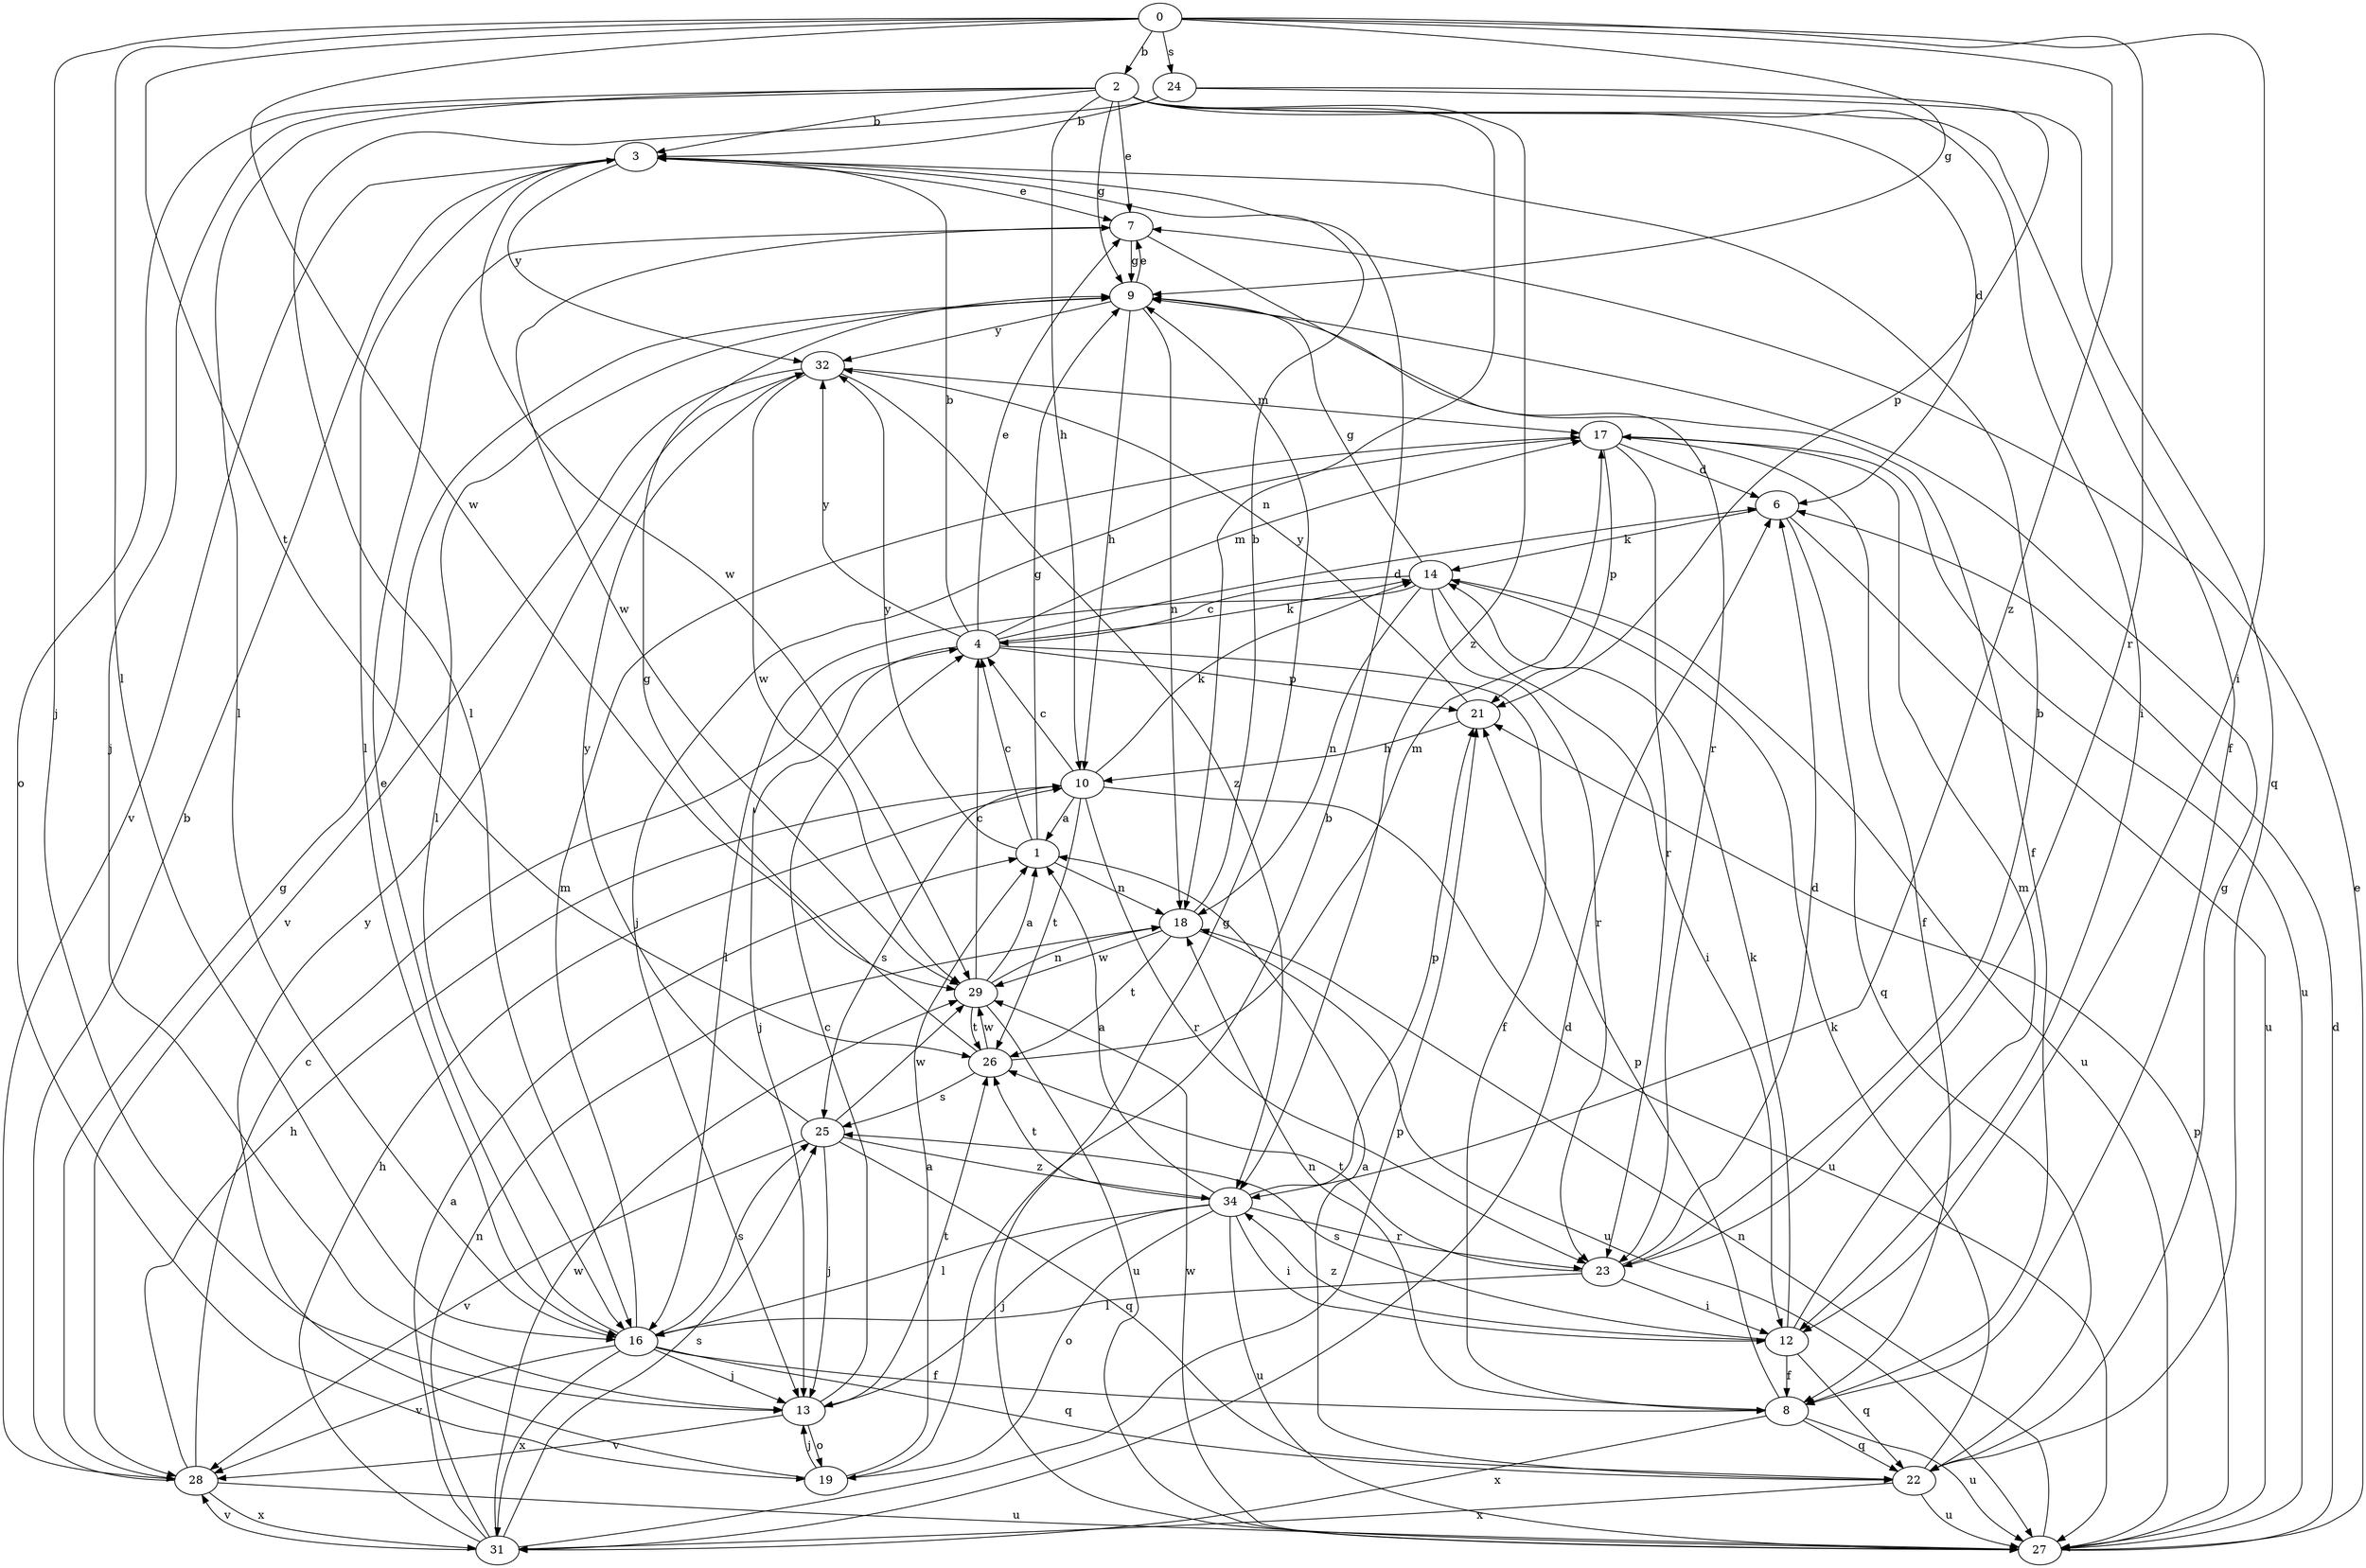 strict digraph  {
0;
1;
2;
3;
4;
6;
7;
8;
9;
10;
12;
13;
14;
16;
17;
18;
19;
21;
22;
23;
24;
25;
26;
27;
28;
29;
31;
32;
34;
0 -> 2  [label=b];
0 -> 9  [label=g];
0 -> 12  [label=i];
0 -> 13  [label=j];
0 -> 16  [label=l];
0 -> 23  [label=r];
0 -> 24  [label=s];
0 -> 26  [label=t];
0 -> 29  [label=w];
0 -> 34  [label=z];
1 -> 4  [label=c];
1 -> 9  [label=g];
1 -> 18  [label=n];
1 -> 32  [label=y];
2 -> 3  [label=b];
2 -> 6  [label=d];
2 -> 7  [label=e];
2 -> 8  [label=f];
2 -> 9  [label=g];
2 -> 10  [label=h];
2 -> 12  [label=i];
2 -> 13  [label=j];
2 -> 16  [label=l];
2 -> 18  [label=n];
2 -> 19  [label=o];
2 -> 34  [label=z];
3 -> 7  [label=e];
3 -> 16  [label=l];
3 -> 28  [label=v];
3 -> 29  [label=w];
3 -> 32  [label=y];
4 -> 3  [label=b];
4 -> 6  [label=d];
4 -> 7  [label=e];
4 -> 8  [label=f];
4 -> 13  [label=j];
4 -> 14  [label=k];
4 -> 17  [label=m];
4 -> 21  [label=p];
4 -> 32  [label=y];
6 -> 14  [label=k];
6 -> 22  [label=q];
6 -> 27  [label=u];
7 -> 9  [label=g];
7 -> 23  [label=r];
7 -> 29  [label=w];
8 -> 18  [label=n];
8 -> 21  [label=p];
8 -> 22  [label=q];
8 -> 27  [label=u];
8 -> 31  [label=x];
9 -> 7  [label=e];
9 -> 8  [label=f];
9 -> 10  [label=h];
9 -> 16  [label=l];
9 -> 18  [label=n];
9 -> 32  [label=y];
10 -> 1  [label=a];
10 -> 4  [label=c];
10 -> 14  [label=k];
10 -> 23  [label=r];
10 -> 25  [label=s];
10 -> 26  [label=t];
10 -> 27  [label=u];
12 -> 8  [label=f];
12 -> 14  [label=k];
12 -> 17  [label=m];
12 -> 22  [label=q];
12 -> 25  [label=s];
12 -> 34  [label=z];
13 -> 4  [label=c];
13 -> 19  [label=o];
13 -> 26  [label=t];
13 -> 28  [label=v];
14 -> 4  [label=c];
14 -> 9  [label=g];
14 -> 12  [label=i];
14 -> 16  [label=l];
14 -> 18  [label=n];
14 -> 23  [label=r];
14 -> 27  [label=u];
16 -> 7  [label=e];
16 -> 8  [label=f];
16 -> 13  [label=j];
16 -> 17  [label=m];
16 -> 22  [label=q];
16 -> 25  [label=s];
16 -> 28  [label=v];
16 -> 31  [label=x];
17 -> 6  [label=d];
17 -> 8  [label=f];
17 -> 13  [label=j];
17 -> 21  [label=p];
17 -> 23  [label=r];
17 -> 27  [label=u];
18 -> 3  [label=b];
18 -> 26  [label=t];
18 -> 27  [label=u];
18 -> 29  [label=w];
19 -> 1  [label=a];
19 -> 3  [label=b];
19 -> 13  [label=j];
19 -> 32  [label=y];
21 -> 10  [label=h];
21 -> 32  [label=y];
22 -> 1  [label=a];
22 -> 9  [label=g];
22 -> 14  [label=k];
22 -> 27  [label=u];
22 -> 31  [label=x];
23 -> 3  [label=b];
23 -> 6  [label=d];
23 -> 12  [label=i];
23 -> 16  [label=l];
23 -> 26  [label=t];
24 -> 3  [label=b];
24 -> 16  [label=l];
24 -> 21  [label=p];
24 -> 22  [label=q];
25 -> 13  [label=j];
25 -> 22  [label=q];
25 -> 28  [label=v];
25 -> 29  [label=w];
25 -> 32  [label=y];
25 -> 34  [label=z];
26 -> 9  [label=g];
26 -> 17  [label=m];
26 -> 25  [label=s];
26 -> 29  [label=w];
27 -> 6  [label=d];
27 -> 7  [label=e];
27 -> 9  [label=g];
27 -> 18  [label=n];
27 -> 21  [label=p];
27 -> 29  [label=w];
28 -> 3  [label=b];
28 -> 4  [label=c];
28 -> 9  [label=g];
28 -> 10  [label=h];
28 -> 27  [label=u];
28 -> 31  [label=x];
29 -> 1  [label=a];
29 -> 4  [label=c];
29 -> 18  [label=n];
29 -> 26  [label=t];
29 -> 27  [label=u];
31 -> 1  [label=a];
31 -> 6  [label=d];
31 -> 10  [label=h];
31 -> 18  [label=n];
31 -> 21  [label=p];
31 -> 25  [label=s];
31 -> 28  [label=v];
31 -> 29  [label=w];
32 -> 17  [label=m];
32 -> 28  [label=v];
32 -> 29  [label=w];
32 -> 34  [label=z];
34 -> 1  [label=a];
34 -> 12  [label=i];
34 -> 13  [label=j];
34 -> 16  [label=l];
34 -> 19  [label=o];
34 -> 21  [label=p];
34 -> 23  [label=r];
34 -> 26  [label=t];
34 -> 27  [label=u];
}
